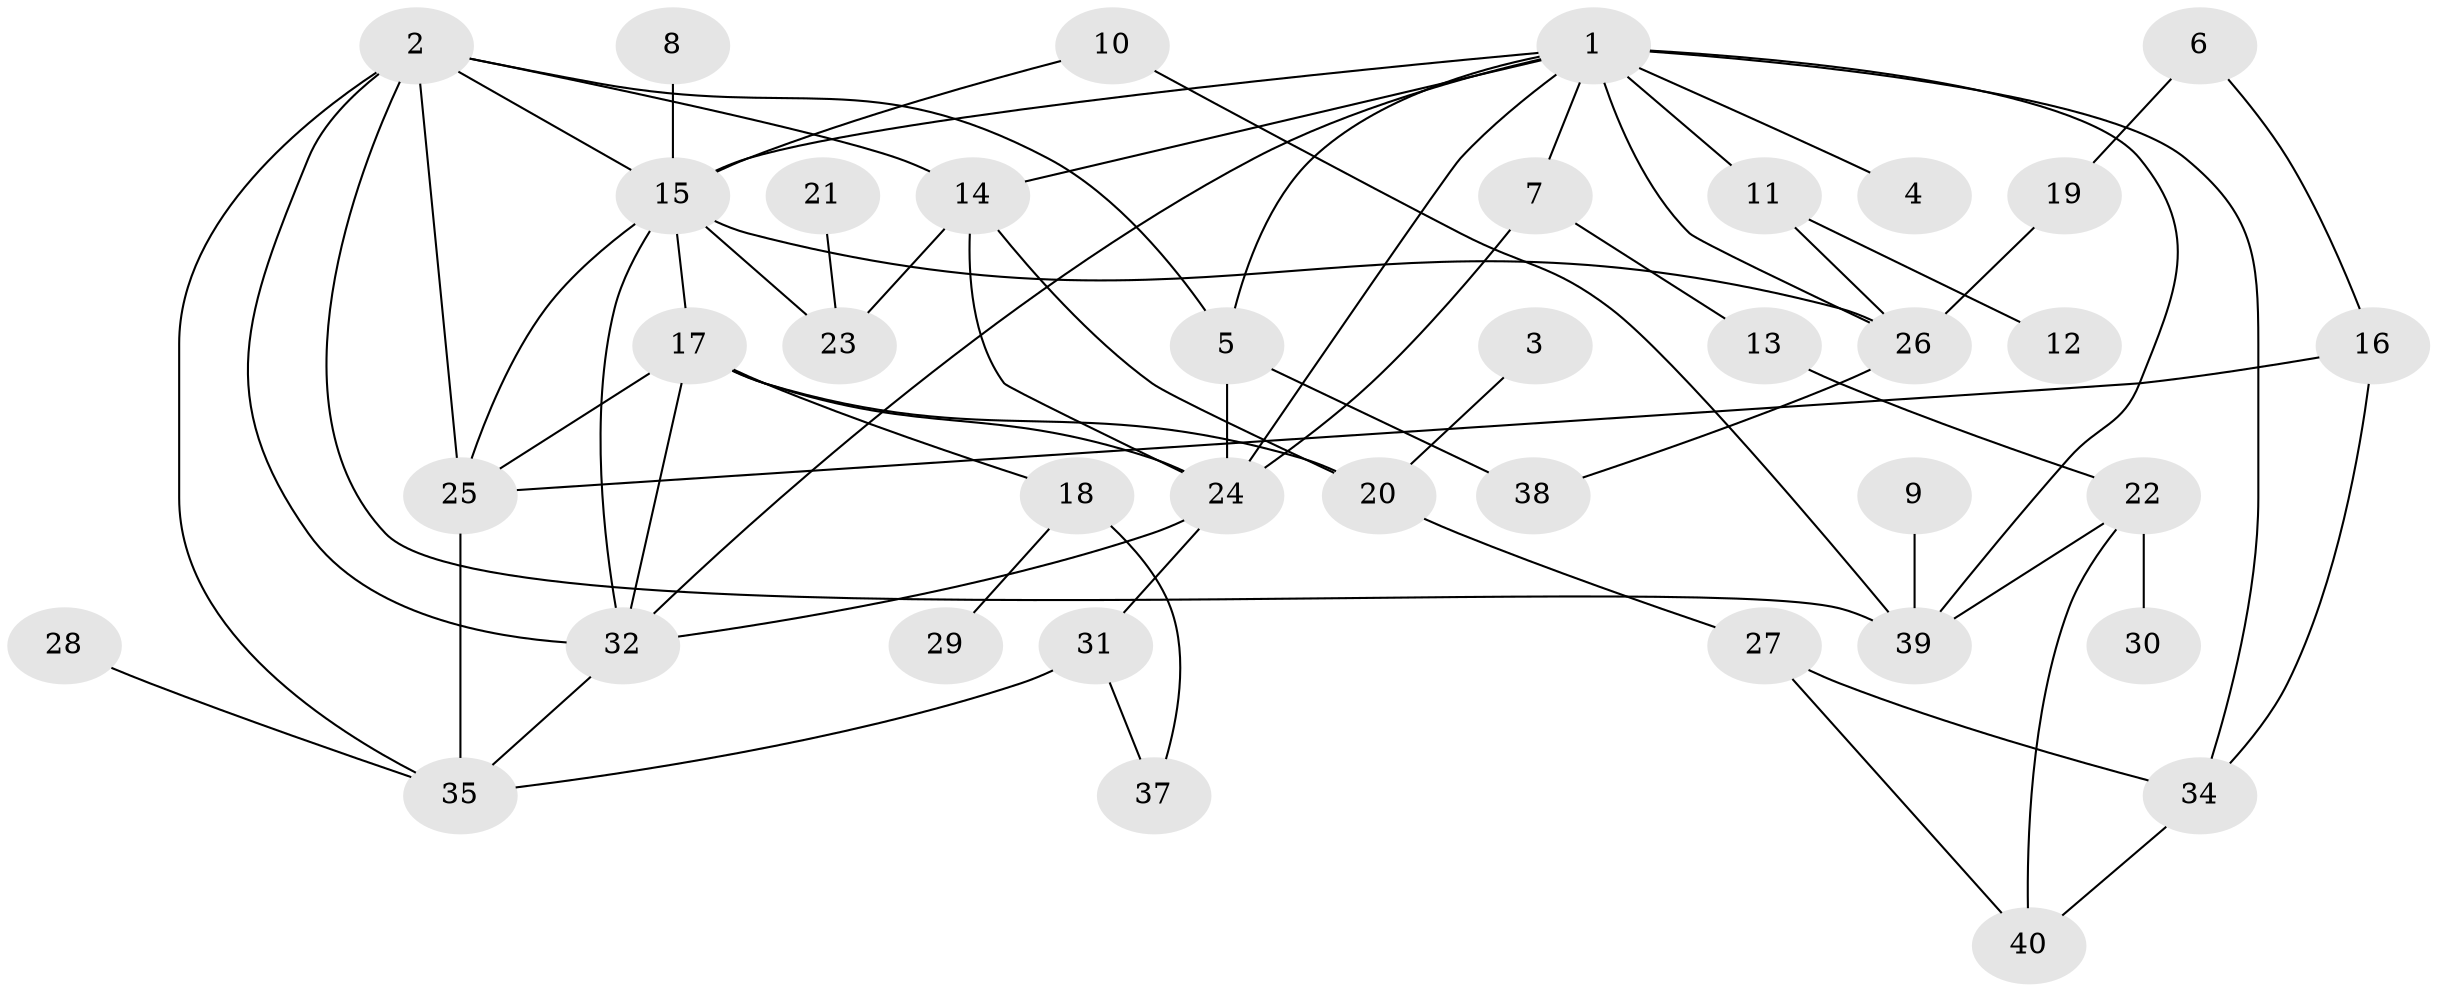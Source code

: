 // original degree distribution, {4: 0.14035087719298245, 3: 0.24561403508771928, 1: 0.12280701754385964, 2: 0.21052631578947367, 6: 0.07017543859649122, 5: 0.15789473684210525, 8: 0.017543859649122806, 0: 0.03508771929824561}
// Generated by graph-tools (version 1.1) at 2025/48/03/04/25 22:48:29]
// undirected, 38 vertices, 66 edges
graph export_dot {
  node [color=gray90,style=filled];
  1;
  2;
  3;
  4;
  5;
  6;
  7;
  8;
  9;
  10;
  11;
  12;
  13;
  14;
  15;
  16;
  17;
  18;
  19;
  20;
  21;
  22;
  23;
  24;
  25;
  26;
  27;
  28;
  29;
  30;
  31;
  32;
  34;
  35;
  37;
  38;
  39;
  40;
  1 -- 4 [weight=2.0];
  1 -- 5 [weight=1.0];
  1 -- 7 [weight=1.0];
  1 -- 11 [weight=1.0];
  1 -- 14 [weight=1.0];
  1 -- 15 [weight=1.0];
  1 -- 24 [weight=1.0];
  1 -- 26 [weight=1.0];
  1 -- 32 [weight=1.0];
  1 -- 34 [weight=1.0];
  1 -- 39 [weight=1.0];
  2 -- 5 [weight=1.0];
  2 -- 14 [weight=1.0];
  2 -- 15 [weight=1.0];
  2 -- 25 [weight=1.0];
  2 -- 32 [weight=1.0];
  2 -- 35 [weight=1.0];
  2 -- 39 [weight=1.0];
  3 -- 20 [weight=1.0];
  5 -- 24 [weight=1.0];
  5 -- 38 [weight=1.0];
  6 -- 16 [weight=1.0];
  6 -- 19 [weight=1.0];
  7 -- 13 [weight=1.0];
  7 -- 24 [weight=1.0];
  8 -- 15 [weight=2.0];
  9 -- 39 [weight=1.0];
  10 -- 15 [weight=1.0];
  10 -- 39 [weight=1.0];
  11 -- 12 [weight=1.0];
  11 -- 26 [weight=1.0];
  13 -- 22 [weight=1.0];
  14 -- 20 [weight=1.0];
  14 -- 23 [weight=1.0];
  14 -- 24 [weight=1.0];
  15 -- 17 [weight=1.0];
  15 -- 23 [weight=1.0];
  15 -- 25 [weight=1.0];
  15 -- 26 [weight=2.0];
  15 -- 32 [weight=1.0];
  16 -- 25 [weight=1.0];
  16 -- 34 [weight=1.0];
  17 -- 18 [weight=1.0];
  17 -- 20 [weight=1.0];
  17 -- 24 [weight=1.0];
  17 -- 25 [weight=1.0];
  17 -- 32 [weight=1.0];
  18 -- 29 [weight=1.0];
  18 -- 37 [weight=1.0];
  19 -- 26 [weight=1.0];
  20 -- 27 [weight=1.0];
  21 -- 23 [weight=1.0];
  22 -- 30 [weight=1.0];
  22 -- 39 [weight=1.0];
  22 -- 40 [weight=1.0];
  24 -- 31 [weight=1.0];
  24 -- 32 [weight=1.0];
  25 -- 35 [weight=1.0];
  26 -- 38 [weight=1.0];
  27 -- 34 [weight=1.0];
  27 -- 40 [weight=1.0];
  28 -- 35 [weight=1.0];
  31 -- 35 [weight=1.0];
  31 -- 37 [weight=1.0];
  32 -- 35 [weight=1.0];
  34 -- 40 [weight=1.0];
}

